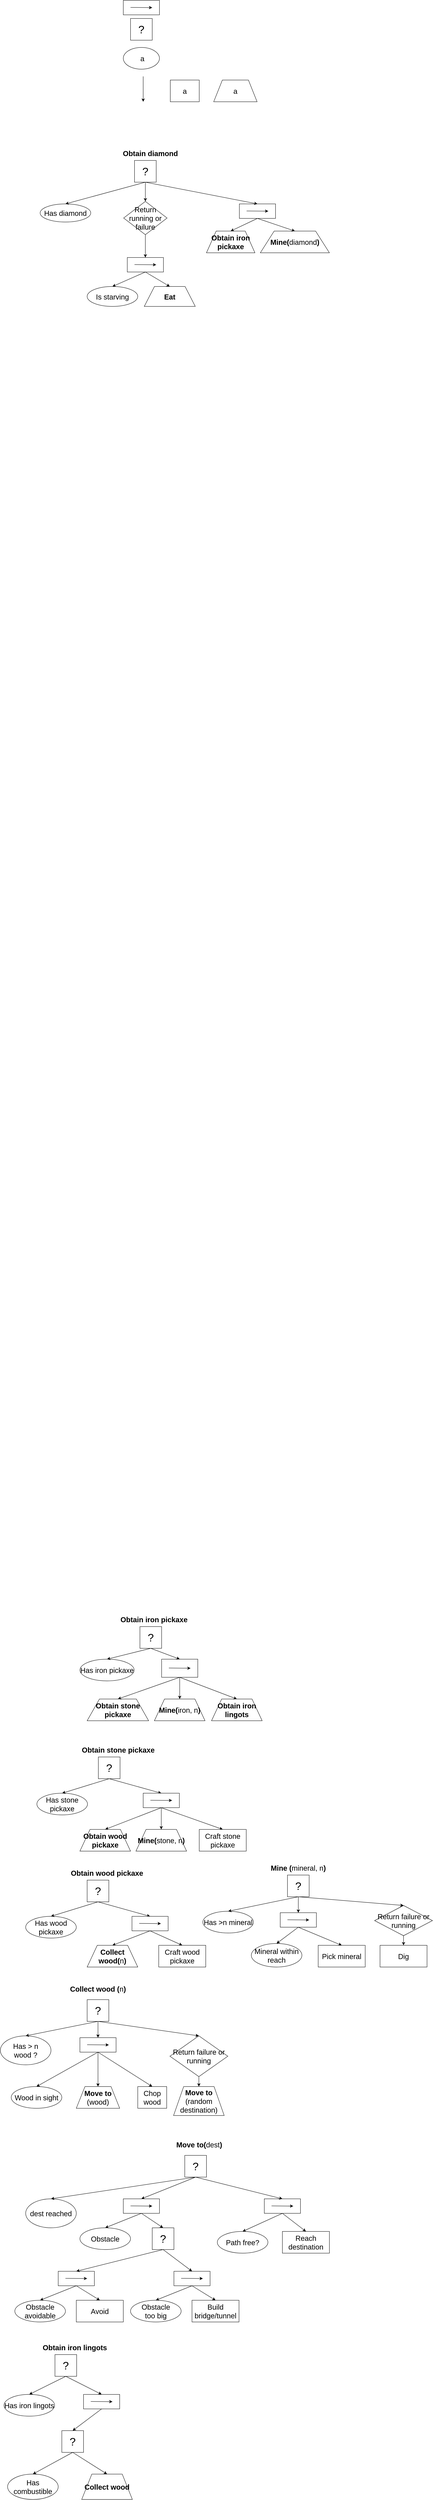 <mxfile version="13.0.3" type="device"><diagram id="BB78lBH3EXRxBRVc0W0c" name="Page-1"><mxGraphModel dx="2182" dy="725" grid="1" gridSize="10" guides="1" tooltips="1" connect="1" arrows="1" fold="1" page="1" pageScale="1" pageWidth="827" pageHeight="1169" math="0" shadow="0"><root><mxCell id="0"/><mxCell id="1" parent="0"/><mxCell id="O-frHDmWVav7xIk2oLtC-4" value="&lt;font style=&quot;font-size: 20px&quot;&gt;&amp;nbsp;a&lt;/font&gt;" style="ellipse;whiteSpace=wrap;html=1;" vertex="1" parent="1"><mxGeometry x="30" y="160" width="100" height="60" as="geometry"/></mxCell><mxCell id="O-frHDmWVav7xIk2oLtC-6" value="" style="group" vertex="1" connectable="0" parent="1"><mxGeometry x="30" y="30" width="100" height="40" as="geometry"/></mxCell><mxCell id="O-frHDmWVav7xIk2oLtC-1" value="" style="rounded=0;whiteSpace=wrap;html=1;" vertex="1" parent="O-frHDmWVav7xIk2oLtC-6"><mxGeometry width="100" height="40" as="geometry"/></mxCell><mxCell id="O-frHDmWVav7xIk2oLtC-2" value="" style="endArrow=classic;html=1;" edge="1" parent="O-frHDmWVav7xIk2oLtC-6"><mxGeometry width="50" height="50" relative="1" as="geometry"><mxPoint x="20" y="19.5" as="sourcePoint"/><mxPoint x="80" y="20" as="targetPoint"/></mxGeometry></mxCell><mxCell id="O-frHDmWVav7xIk2oLtC-7" value="" style="endArrow=classic;html=1;" edge="1" parent="1"><mxGeometry width="50" height="50" relative="1" as="geometry"><mxPoint x="85" y="240" as="sourcePoint"/><mxPoint x="85" y="310" as="targetPoint"/></mxGeometry></mxCell><mxCell id="O-frHDmWVav7xIk2oLtC-30" value="&lt;font style=&quot;font-size: 30px&quot;&gt;?&lt;/font&gt;" style="rounded=0;whiteSpace=wrap;html=1;" vertex="1" parent="1"><mxGeometry x="50" y="80" width="60" height="60" as="geometry"/></mxCell><mxCell id="O-frHDmWVav7xIk2oLtC-32" value="&lt;font style=&quot;font-size: 20px&quot;&gt;a&lt;/font&gt;" style="rounded=0;whiteSpace=wrap;html=1;" vertex="1" parent="1"><mxGeometry x="160" y="250" width="80" height="60" as="geometry"/></mxCell><mxCell id="O-frHDmWVav7xIk2oLtC-37" value="&lt;font style=&quot;font-size: 20px&quot;&gt;a&lt;/font&gt;" style="shape=trapezoid;perimeter=trapezoidPerimeter;whiteSpace=wrap;html=1;" vertex="1" parent="1"><mxGeometry x="280" y="250" width="120" height="60" as="geometry"/></mxCell><mxCell id="O-frHDmWVav7xIk2oLtC-271" value="&lt;font style=&quot;font-size: 20px&quot;&gt;&lt;b&gt;Obtain diamond&lt;/b&gt;&lt;/font&gt;" style="text;html=1;strokeColor=none;fillColor=none;align=center;verticalAlign=middle;whiteSpace=wrap;rounded=0;" vertex="1" parent="1"><mxGeometry y="442" width="210" height="20" as="geometry"/></mxCell><mxCell id="O-frHDmWVav7xIk2oLtC-273" value="&lt;font style=&quot;font-size: 30px&quot;&gt;?&lt;/font&gt;" style="rounded=0;whiteSpace=wrap;html=1;" vertex="1" parent="1"><mxGeometry x="61" y="472" width="60" height="60" as="geometry"/></mxCell><mxCell id="O-frHDmWVav7xIk2oLtC-274" value="&lt;span style=&quot;font-size: 20px&quot;&gt;Has diamond&lt;br&gt;&lt;/span&gt;" style="ellipse;whiteSpace=wrap;html=1;" vertex="1" parent="1"><mxGeometry x="-200" y="592" width="140" height="50" as="geometry"/></mxCell><mxCell id="O-frHDmWVav7xIk2oLtC-275" value="" style="endArrow=classic;html=1;exitX=0.5;exitY=1;exitDx=0;exitDy=0;entryX=0.5;entryY=0;entryDx=0;entryDy=0;" edge="1" parent="1" source="O-frHDmWVav7xIk2oLtC-273" target="O-frHDmWVav7xIk2oLtC-274"><mxGeometry width="50" height="50" relative="1" as="geometry"><mxPoint x="80" y="247" as="sourcePoint"/><mxPoint x="-10" y="297" as="targetPoint"/></mxGeometry></mxCell><mxCell id="O-frHDmWVav7xIk2oLtC-278" value="" style="endArrow=classic;html=1;exitX=0.5;exitY=1;exitDx=0;exitDy=0;entryX=0.5;entryY=0;entryDx=0;entryDy=0;" edge="1" parent="1" target="O-frHDmWVav7xIk2oLtC-302" source="O-frHDmWVav7xIk2oLtC-292"><mxGeometry width="50" height="50" relative="1" as="geometry"><mxPoint x="67" y="805" as="sourcePoint"/><mxPoint x="17" y="815" as="targetPoint"/></mxGeometry></mxCell><mxCell id="O-frHDmWVav7xIk2oLtC-279" value="&lt;span style=&quot;font-size: 20px&quot;&gt;&lt;b&gt;Eat&lt;/b&gt;&lt;/span&gt;" style="shape=trapezoid;perimeter=trapezoidPerimeter;whiteSpace=wrap;html=1;" vertex="1" parent="1"><mxGeometry x="88" y="820" width="141" height="55" as="geometry"/></mxCell><mxCell id="O-frHDmWVav7xIk2oLtC-280" value="" style="endArrow=classic;html=1;exitX=0.5;exitY=1;exitDx=0;exitDy=0;entryX=0.5;entryY=0;entryDx=0;entryDy=0;" edge="1" parent="1" target="O-frHDmWVav7xIk2oLtC-279" source="O-frHDmWVav7xIk2oLtC-292"><mxGeometry width="50" height="50" relative="1" as="geometry"><mxPoint x="67" y="805" as="sourcePoint"/><mxPoint x="110" y="865" as="targetPoint"/></mxGeometry></mxCell><mxCell id="O-frHDmWVav7xIk2oLtC-281" value="&lt;font style=&quot;font-size: 20px&quot;&gt;&lt;b&gt;Obtain iron pickaxe&lt;/b&gt;&lt;/font&gt;" style="text;html=1;strokeColor=none;fillColor=none;align=center;verticalAlign=middle;whiteSpace=wrap;rounded=0;" vertex="1" parent="1"><mxGeometry x="10" y="4490" width="210" height="20" as="geometry"/></mxCell><mxCell id="O-frHDmWVav7xIk2oLtC-282" value="&lt;font style=&quot;font-size: 30px&quot;&gt;?&lt;/font&gt;" style="rounded=0;whiteSpace=wrap;html=1;" vertex="1" parent="1"><mxGeometry x="76" y="4520" width="60" height="60" as="geometry"/></mxCell><mxCell id="O-frHDmWVav7xIk2oLtC-283" value="&lt;span style=&quot;font-size: 20px&quot;&gt;Has iron pickaxe&lt;br&gt;&lt;/span&gt;" style="ellipse;whiteSpace=wrap;html=1;" vertex="1" parent="1"><mxGeometry x="-90" y="4610" width="150" height="60" as="geometry"/></mxCell><mxCell id="O-frHDmWVav7xIk2oLtC-284" value="" style="endArrow=classic;html=1;exitX=0.5;exitY=1;exitDx=0;exitDy=0;entryX=0.5;entryY=0;entryDx=0;entryDy=0;" edge="1" parent="1" source="O-frHDmWVav7xIk2oLtC-282" target="O-frHDmWVav7xIk2oLtC-283"><mxGeometry width="50" height="50" relative="1" as="geometry"><mxPoint x="90" y="4295" as="sourcePoint"/><mxPoint y="4345" as="targetPoint"/></mxGeometry></mxCell><mxCell id="O-frHDmWVav7xIk2oLtC-285" value="&lt;span style=&quot;font-size: 20px&quot;&gt;&lt;b&gt;Obtain stone pickaxe&lt;/b&gt;&lt;/span&gt;" style="shape=trapezoid;perimeter=trapezoidPerimeter;whiteSpace=wrap;html=1;" vertex="1" parent="1"><mxGeometry x="-70" y="4720" width="170" height="60" as="geometry"/></mxCell><mxCell id="O-frHDmWVav7xIk2oLtC-287" value="&lt;span style=&quot;font-size: 20px&quot;&gt;&lt;b&gt;Mine(&lt;/b&gt;iron, n&lt;b&gt;)&lt;/b&gt;&lt;/span&gt;" style="shape=trapezoid;perimeter=trapezoidPerimeter;whiteSpace=wrap;html=1;" vertex="1" parent="1"><mxGeometry x="116" y="4720" width="140" height="60" as="geometry"/></mxCell><mxCell id="O-frHDmWVav7xIk2oLtC-289" value="&lt;span style=&quot;font-size: 20px&quot;&gt;&lt;b&gt;Obtain iron lingots&lt;/b&gt;&lt;/span&gt;" style="shape=trapezoid;perimeter=trapezoidPerimeter;whiteSpace=wrap;html=1;" vertex="1" parent="1"><mxGeometry x="274" y="4720" width="140" height="60" as="geometry"/></mxCell><mxCell id="O-frHDmWVav7xIk2oLtC-291" value="" style="group" vertex="1" connectable="0" parent="1"><mxGeometry x="41" y="740" width="100" height="40" as="geometry"/></mxCell><mxCell id="O-frHDmWVav7xIk2oLtC-292" value="" style="rounded=0;whiteSpace=wrap;html=1;" vertex="1" parent="O-frHDmWVav7xIk2oLtC-291"><mxGeometry width="100" height="40" as="geometry"/></mxCell><mxCell id="O-frHDmWVav7xIk2oLtC-293" value="" style="endArrow=classic;html=1;" edge="1" parent="O-frHDmWVav7xIk2oLtC-291"><mxGeometry width="50" height="50" relative="1" as="geometry"><mxPoint x="20" y="19.5" as="sourcePoint"/><mxPoint x="80" y="20" as="targetPoint"/></mxGeometry></mxCell><mxCell id="O-frHDmWVav7xIk2oLtC-295" value="&lt;span style=&quot;font-size: 20px&quot;&gt;&lt;b&gt;Obtain iron pickaxe&lt;/b&gt;&lt;/span&gt;" style="shape=trapezoid;perimeter=trapezoidPerimeter;whiteSpace=wrap;html=1;" vertex="1" parent="1"><mxGeometry x="260" y="667" width="134" height="60" as="geometry"/></mxCell><mxCell id="O-frHDmWVav7xIk2oLtC-296" value="" style="endArrow=classic;html=1;exitX=0.5;exitY=1;exitDx=0;exitDy=0;entryX=0.5;entryY=0;entryDx=0;entryDy=0;" edge="1" parent="1" source="O-frHDmWVav7xIk2oLtC-300" target="O-frHDmWVav7xIk2oLtC-295"><mxGeometry width="50" height="50" relative="1" as="geometry"><mxPoint x="377" y="657" as="sourcePoint"/><mxPoint x="270" y="717" as="targetPoint"/></mxGeometry></mxCell><mxCell id="O-frHDmWVav7xIk2oLtC-297" value="&lt;span style=&quot;font-size: 20px&quot;&gt;&lt;b&gt;Mine(&lt;/b&gt;diamond&lt;b&gt;)&lt;/b&gt;&lt;/span&gt;" style="shape=trapezoid;perimeter=trapezoidPerimeter;whiteSpace=wrap;html=1;" vertex="1" parent="1"><mxGeometry x="409" y="667" width="191" height="60" as="geometry"/></mxCell><mxCell id="O-frHDmWVav7xIk2oLtC-298" value="" style="endArrow=classic;html=1;exitX=0.5;exitY=1;exitDx=0;exitDy=0;entryX=0.5;entryY=0;entryDx=0;entryDy=0;" edge="1" parent="1" source="O-frHDmWVav7xIk2oLtC-300" target="O-frHDmWVav7xIk2oLtC-297"><mxGeometry width="50" height="50" relative="1" as="geometry"><mxPoint x="377" y="657" as="sourcePoint"/><mxPoint x="420" y="717" as="targetPoint"/></mxGeometry></mxCell><mxCell id="O-frHDmWVav7xIk2oLtC-299" value="" style="group" vertex="1" connectable="0" parent="1"><mxGeometry x="351" y="592" width="100" height="40" as="geometry"/></mxCell><mxCell id="O-frHDmWVav7xIk2oLtC-300" value="" style="rounded=0;whiteSpace=wrap;html=1;" vertex="1" parent="O-frHDmWVav7xIk2oLtC-299"><mxGeometry width="100" height="40" as="geometry"/></mxCell><mxCell id="O-frHDmWVav7xIk2oLtC-301" value="" style="endArrow=classic;html=1;" edge="1" parent="O-frHDmWVav7xIk2oLtC-299"><mxGeometry width="50" height="50" relative="1" as="geometry"><mxPoint x="20" y="19.5" as="sourcePoint"/><mxPoint x="80" y="20" as="targetPoint"/></mxGeometry></mxCell><mxCell id="O-frHDmWVav7xIk2oLtC-302" value="&lt;span style=&quot;font-size: 20px&quot;&gt;Is starving&lt;br&gt;&lt;/span&gt;" style="ellipse;whiteSpace=wrap;html=1;" vertex="1" parent="1"><mxGeometry x="-70" y="820" width="140" height="55" as="geometry"/></mxCell><mxCell id="O-frHDmWVav7xIk2oLtC-303" value="" style="endArrow=classic;html=1;exitX=0.5;exitY=1;exitDx=0;exitDy=0;entryX=0.5;entryY=0;entryDx=0;entryDy=0;" edge="1" parent="1" source="O-frHDmWVav7xIk2oLtC-273" target="O-frHDmWVav7xIk2oLtC-300"><mxGeometry width="50" height="50" relative="1" as="geometry"><mxPoint x="101" y="542" as="sourcePoint"/><mxPoint x="-120" y="602" as="targetPoint"/></mxGeometry></mxCell><mxCell id="O-frHDmWVav7xIk2oLtC-305" value="" style="group" vertex="1" connectable="0" parent="1"><mxGeometry x="136" y="4610" width="100" height="50" as="geometry"/></mxCell><mxCell id="O-frHDmWVav7xIk2oLtC-306" value="" style="rounded=0;whiteSpace=wrap;html=1;" vertex="1" parent="O-frHDmWVav7xIk2oLtC-305"><mxGeometry width="100" height="50" as="geometry"/></mxCell><mxCell id="O-frHDmWVav7xIk2oLtC-307" value="" style="endArrow=classic;html=1;" edge="1" parent="O-frHDmWVav7xIk2oLtC-305"><mxGeometry width="50" height="50" relative="1" as="geometry"><mxPoint x="20" y="24.375" as="sourcePoint"/><mxPoint x="80" y="25" as="targetPoint"/></mxGeometry></mxCell><mxCell id="O-frHDmWVav7xIk2oLtC-309" value="" style="endArrow=classic;html=1;exitX=0.5;exitY=1;exitDx=0;exitDy=0;entryX=0.5;entryY=0;entryDx=0;entryDy=0;" edge="1" parent="1" source="O-frHDmWVav7xIk2oLtC-282" target="O-frHDmWVav7xIk2oLtC-306"><mxGeometry width="50" height="50" relative="1" as="geometry"><mxPoint x="116" y="4590" as="sourcePoint"/><mxPoint x="-25" y="4620" as="targetPoint"/></mxGeometry></mxCell><mxCell id="O-frHDmWVav7xIk2oLtC-311" value="" style="endArrow=classic;html=1;exitX=0.5;exitY=1;exitDx=0;exitDy=0;entryX=0.5;entryY=0;entryDx=0;entryDy=0;" edge="1" parent="1" source="O-frHDmWVav7xIk2oLtC-306" target="O-frHDmWVav7xIk2oLtC-287"><mxGeometry width="50" height="50" relative="1" as="geometry"><mxPoint x="116" y="4590" as="sourcePoint"/><mxPoint x="196" y="4620" as="targetPoint"/></mxGeometry></mxCell><mxCell id="O-frHDmWVav7xIk2oLtC-312" value="" style="endArrow=classic;html=1;exitX=0.5;exitY=1;exitDx=0;exitDy=0;entryX=0.5;entryY=0;entryDx=0;entryDy=0;" edge="1" parent="1" source="O-frHDmWVav7xIk2oLtC-306" target="O-frHDmWVav7xIk2oLtC-289"><mxGeometry width="50" height="50" relative="1" as="geometry"><mxPoint x="196" y="4670" as="sourcePoint"/><mxPoint x="196" y="4730" as="targetPoint"/></mxGeometry></mxCell><mxCell id="O-frHDmWVav7xIk2oLtC-313" value="" style="endArrow=classic;html=1;exitX=0.5;exitY=1;exitDx=0;exitDy=0;entryX=0.5;entryY=0;entryDx=0;entryDy=0;" edge="1" parent="1" source="O-frHDmWVav7xIk2oLtC-306" target="O-frHDmWVav7xIk2oLtC-285"><mxGeometry width="50" height="50" relative="1" as="geometry"><mxPoint x="206" y="4680" as="sourcePoint"/><mxPoint x="206" y="4740" as="targetPoint"/></mxGeometry></mxCell><mxCell id="O-frHDmWVav7xIk2oLtC-314" value="&lt;font style=&quot;font-size: 20px&quot;&gt;&lt;b&gt;Obtain stone pickaxe&lt;/b&gt;&lt;/font&gt;" style="text;html=1;strokeColor=none;fillColor=none;align=center;verticalAlign=middle;whiteSpace=wrap;rounded=0;" vertex="1" parent="1"><mxGeometry x="-89" y="4850" width="210" height="20" as="geometry"/></mxCell><mxCell id="O-frHDmWVav7xIk2oLtC-315" value="&lt;font style=&quot;font-size: 30px&quot;&gt;?&lt;/font&gt;" style="rounded=0;whiteSpace=wrap;html=1;" vertex="1" parent="1"><mxGeometry x="-39" y="4880" width="60" height="60" as="geometry"/></mxCell><mxCell id="O-frHDmWVav7xIk2oLtC-316" value="&lt;span style=&quot;font-size: 20px&quot;&gt;Has stone pickaxe&lt;br&gt;&lt;/span&gt;" style="ellipse;whiteSpace=wrap;html=1;" vertex="1" parent="1"><mxGeometry x="-209" y="4980" width="140" height="60" as="geometry"/></mxCell><mxCell id="O-frHDmWVav7xIk2oLtC-317" value="" style="endArrow=classic;html=1;exitX=0.5;exitY=1;exitDx=0;exitDy=0;entryX=0.5;entryY=0;entryDx=0;entryDy=0;" edge="1" parent="1" source="O-frHDmWVav7xIk2oLtC-315" target="O-frHDmWVav7xIk2oLtC-316"><mxGeometry width="50" height="50" relative="1" as="geometry"><mxPoint x="111" y="4870" as="sourcePoint"/><mxPoint x="161" y="4820" as="targetPoint"/></mxGeometry></mxCell><mxCell id="O-frHDmWVav7xIk2oLtC-318" value="" style="endArrow=classic;html=1;entryX=0.5;entryY=0;entryDx=0;entryDy=0;" edge="1" parent="1" target="O-frHDmWVav7xIk2oLtC-320"><mxGeometry width="50" height="50" relative="1" as="geometry"><mxPoint x="-9" y="4940" as="sourcePoint"/><mxPoint x="91" y="4988" as="targetPoint"/></mxGeometry></mxCell><mxCell id="O-frHDmWVav7xIk2oLtC-319" value="" style="group" vertex="1" connectable="0" parent="1"><mxGeometry x="85" y="4980" width="100" height="40" as="geometry"/></mxCell><mxCell id="O-frHDmWVav7xIk2oLtC-320" value="" style="rounded=0;whiteSpace=wrap;html=1;" vertex="1" parent="O-frHDmWVav7xIk2oLtC-319"><mxGeometry width="100" height="40" as="geometry"/></mxCell><mxCell id="O-frHDmWVav7xIk2oLtC-321" value="" style="endArrow=classic;html=1;" edge="1" parent="O-frHDmWVav7xIk2oLtC-319"><mxGeometry width="50" height="50" relative="1" as="geometry"><mxPoint x="20" y="19.5" as="sourcePoint"/><mxPoint x="80" y="20" as="targetPoint"/></mxGeometry></mxCell><mxCell id="O-frHDmWVav7xIk2oLtC-327" value="" style="endArrow=classic;html=1;exitX=0.5;exitY=1;exitDx=0;exitDy=0;entryX=0.5;entryY=0;entryDx=0;entryDy=0;" edge="1" parent="1" source="O-frHDmWVav7xIk2oLtC-320" target="O-frHDmWVav7xIk2oLtC-338"><mxGeometry width="50" height="50" relative="1" as="geometry"><mxPoint x="-50" y="5130" as="sourcePoint"/><mxPoint x="-14" y="5070" as="targetPoint"/></mxGeometry></mxCell><mxCell id="O-frHDmWVav7xIk2oLtC-335" value="" style="endArrow=classic;html=1;exitX=0.5;exitY=1;exitDx=0;exitDy=0;entryX=0.5;entryY=0;entryDx=0;entryDy=0;" edge="1" parent="1" source="O-frHDmWVav7xIk2oLtC-320" target="O-frHDmWVav7xIk2oLtC-341"><mxGeometry width="50" height="50" relative="1" as="geometry"><mxPoint x="145" y="5030" as="sourcePoint"/><mxPoint x="305" y="5070" as="targetPoint"/></mxGeometry></mxCell><mxCell id="O-frHDmWVav7xIk2oLtC-337" value="" style="endArrow=classic;html=1;entryX=0.5;entryY=0;entryDx=0;entryDy=0;exitX=0.5;exitY=1;exitDx=0;exitDy=0;" edge="1" parent="1" source="O-frHDmWVav7xIk2oLtC-320" target="O-frHDmWVav7xIk2oLtC-339"><mxGeometry width="50" height="50" relative="1" as="geometry"><mxPoint x="150" y="5040" as="sourcePoint"/><mxPoint x="135" y="5070" as="targetPoint"/></mxGeometry></mxCell><mxCell id="O-frHDmWVav7xIk2oLtC-338" value="&lt;span style=&quot;font-size: 20px&quot;&gt;&lt;b&gt;Obtain wood pickaxe&lt;/b&gt;&lt;/span&gt;" style="shape=trapezoid;perimeter=trapezoidPerimeter;whiteSpace=wrap;html=1;" vertex="1" parent="1"><mxGeometry x="-90" y="5080" width="140" height="60" as="geometry"/></mxCell><mxCell id="O-frHDmWVav7xIk2oLtC-339" value="&lt;span style=&quot;font-size: 20px&quot;&gt;&lt;b&gt;Mine(&lt;/b&gt;stone, n&lt;b&gt;)&lt;/b&gt;&lt;/span&gt;" style="shape=trapezoid;perimeter=trapezoidPerimeter;whiteSpace=wrap;html=1;" vertex="1" parent="1"><mxGeometry x="65" y="5080" width="140" height="60" as="geometry"/></mxCell><mxCell id="O-frHDmWVav7xIk2oLtC-341" value="&lt;font style=&quot;font-size: 20px&quot;&gt;Craft stone pickaxe&lt;/font&gt;" style="rounded=0;whiteSpace=wrap;html=1;" vertex="1" parent="1"><mxGeometry x="240" y="5080" width="130" height="60" as="geometry"/></mxCell><mxCell id="O-frHDmWVav7xIk2oLtC-342" value="&lt;font style=&quot;font-size: 20px&quot;&gt;&lt;b&gt;Obtain wood pickaxe&lt;/b&gt;&lt;/font&gt;" style="text;html=1;strokeColor=none;fillColor=none;align=center;verticalAlign=middle;whiteSpace=wrap;rounded=0;" vertex="1" parent="1"><mxGeometry x="-120" y="5190" width="210" height="20" as="geometry"/></mxCell><mxCell id="O-frHDmWVav7xIk2oLtC-343" value="&lt;font style=&quot;font-size: 30px&quot;&gt;?&lt;/font&gt;" style="rounded=0;whiteSpace=wrap;html=1;" vertex="1" parent="1"><mxGeometry x="-70" y="5220" width="60" height="60" as="geometry"/></mxCell><mxCell id="O-frHDmWVav7xIk2oLtC-344" value="&lt;span style=&quot;font-size: 20px&quot;&gt;Has wood pickaxe&lt;br&gt;&lt;/span&gt;" style="ellipse;whiteSpace=wrap;html=1;" vertex="1" parent="1"><mxGeometry x="-240" y="5320" width="140" height="60" as="geometry"/></mxCell><mxCell id="O-frHDmWVav7xIk2oLtC-345" value="" style="endArrow=classic;html=1;exitX=0.5;exitY=1;exitDx=0;exitDy=0;entryX=0.5;entryY=0;entryDx=0;entryDy=0;" edge="1" parent="1" source="O-frHDmWVav7xIk2oLtC-343" target="O-frHDmWVav7xIk2oLtC-344"><mxGeometry width="50" height="50" relative="1" as="geometry"><mxPoint x="80" y="5210" as="sourcePoint"/><mxPoint x="130" y="5160" as="targetPoint"/></mxGeometry></mxCell><mxCell id="O-frHDmWVav7xIk2oLtC-346" value="" style="endArrow=classic;html=1;entryX=0.5;entryY=0;entryDx=0;entryDy=0;" edge="1" parent="1" target="O-frHDmWVav7xIk2oLtC-348"><mxGeometry width="50" height="50" relative="1" as="geometry"><mxPoint x="-40" y="5280" as="sourcePoint"/><mxPoint x="60" y="5328" as="targetPoint"/></mxGeometry></mxCell><mxCell id="O-frHDmWVav7xIk2oLtC-347" value="" style="group" vertex="1" connectable="0" parent="1"><mxGeometry x="54" y="5320" width="100" height="40" as="geometry"/></mxCell><mxCell id="O-frHDmWVav7xIk2oLtC-348" value="" style="rounded=0;whiteSpace=wrap;html=1;" vertex="1" parent="O-frHDmWVav7xIk2oLtC-347"><mxGeometry width="100" height="40" as="geometry"/></mxCell><mxCell id="O-frHDmWVav7xIk2oLtC-349" value="" style="endArrow=classic;html=1;" edge="1" parent="O-frHDmWVav7xIk2oLtC-347"><mxGeometry width="50" height="50" relative="1" as="geometry"><mxPoint x="20" y="19.5" as="sourcePoint"/><mxPoint x="80" y="20" as="targetPoint"/></mxGeometry></mxCell><mxCell id="O-frHDmWVav7xIk2oLtC-350" value="" style="endArrow=classic;html=1;exitX=0.5;exitY=1;exitDx=0;exitDy=0;entryX=0.5;entryY=0;entryDx=0;entryDy=0;" edge="1" parent="1" source="O-frHDmWVav7xIk2oLtC-348" target="O-frHDmWVav7xIk2oLtC-353"><mxGeometry width="50" height="50" relative="1" as="geometry"><mxPoint x="-81" y="5470" as="sourcePoint"/><mxPoint x="-45" y="5410" as="targetPoint"/></mxGeometry></mxCell><mxCell id="O-frHDmWVav7xIk2oLtC-351" value="" style="endArrow=classic;html=1;exitX=0.5;exitY=1;exitDx=0;exitDy=0;entryX=0.5;entryY=0;entryDx=0;entryDy=0;" edge="1" parent="1" source="O-frHDmWVav7xIk2oLtC-348" target="O-frHDmWVav7xIk2oLtC-355"><mxGeometry width="50" height="50" relative="1" as="geometry"><mxPoint x="114" y="5370" as="sourcePoint"/><mxPoint x="274" y="5410" as="targetPoint"/></mxGeometry></mxCell><mxCell id="O-frHDmWVav7xIk2oLtC-353" value="&lt;span style=&quot;font-size: 20px&quot;&gt;&lt;b&gt;Collect wood(&lt;/b&gt;n&lt;b&gt;)&lt;/b&gt;&lt;/span&gt;" style="shape=trapezoid;perimeter=trapezoidPerimeter;whiteSpace=wrap;html=1;" vertex="1" parent="1"><mxGeometry x="-70" y="5400" width="140" height="60" as="geometry"/></mxCell><mxCell id="O-frHDmWVav7xIk2oLtC-355" value="&lt;font style=&quot;font-size: 20px&quot;&gt;Craft wood pickaxe&lt;/font&gt;" style="rounded=0;whiteSpace=wrap;html=1;" vertex="1" parent="1"><mxGeometry x="128" y="5400" width="130" height="60" as="geometry"/></mxCell><mxCell id="O-frHDmWVav7xIk2oLtC-356" value="&lt;font style=&quot;font-size: 20px&quot;&gt;&lt;b&gt;Mine (&lt;/b&gt;mineral, n&lt;b&gt;)&lt;/b&gt;&lt;/font&gt;" style="text;html=1;strokeColor=none;fillColor=none;align=center;verticalAlign=middle;whiteSpace=wrap;rounded=0;" vertex="1" parent="1"><mxGeometry x="434" y="5176" width="160" height="20" as="geometry"/></mxCell><mxCell id="O-frHDmWVav7xIk2oLtC-357" value="&lt;font style=&quot;font-size: 30px&quot;&gt;?&lt;/font&gt;" style="rounded=0;whiteSpace=wrap;html=1;" vertex="1" parent="1"><mxGeometry x="484" y="5206" width="60" height="60" as="geometry"/></mxCell><mxCell id="O-frHDmWVav7xIk2oLtC-358" value="&lt;span style=&quot;font-size: 20px&quot;&gt;Has &amp;gt;n mineral&lt;br&gt;&lt;/span&gt;" style="ellipse;whiteSpace=wrap;html=1;" vertex="1" parent="1"><mxGeometry x="250" y="5306" width="140" height="60" as="geometry"/></mxCell><mxCell id="O-frHDmWVav7xIk2oLtC-359" value="" style="endArrow=classic;html=1;exitX=0.5;exitY=1;exitDx=0;exitDy=0;entryX=0.5;entryY=0;entryDx=0;entryDy=0;" edge="1" parent="1" source="O-frHDmWVav7xIk2oLtC-357" target="O-frHDmWVav7xIk2oLtC-358"><mxGeometry width="50" height="50" relative="1" as="geometry"><mxPoint x="634" y="5196" as="sourcePoint"/><mxPoint x="684" y="5146" as="targetPoint"/></mxGeometry></mxCell><mxCell id="O-frHDmWVav7xIk2oLtC-360" value="" style="endArrow=classic;html=1;entryX=0.5;entryY=0;entryDx=0;entryDy=0;" edge="1" parent="1" target="O-frHDmWVav7xIk2oLtC-362"><mxGeometry width="50" height="50" relative="1" as="geometry"><mxPoint x="514" y="5266" as="sourcePoint"/><mxPoint x="614" y="5306" as="targetPoint"/></mxGeometry></mxCell><mxCell id="O-frHDmWVav7xIk2oLtC-361" value="" style="group" vertex="1" connectable="0" parent="1"><mxGeometry x="464" y="5310" width="100" height="40" as="geometry"/></mxCell><mxCell id="O-frHDmWVav7xIk2oLtC-362" value="" style="rounded=0;whiteSpace=wrap;html=1;" vertex="1" parent="O-frHDmWVav7xIk2oLtC-361"><mxGeometry width="100" height="40" as="geometry"/></mxCell><mxCell id="O-frHDmWVav7xIk2oLtC-363" value="" style="endArrow=classic;html=1;" edge="1" parent="O-frHDmWVav7xIk2oLtC-361"><mxGeometry width="50" height="50" relative="1" as="geometry"><mxPoint x="20" y="19.5" as="sourcePoint"/><mxPoint x="80" y="20" as="targetPoint"/></mxGeometry></mxCell><mxCell id="O-frHDmWVav7xIk2oLtC-364" value="&lt;span style=&quot;font-size: 20px&quot;&gt;Mineral within reach&lt;br&gt;&lt;/span&gt;" style="ellipse;whiteSpace=wrap;html=1;" vertex="1" parent="1"><mxGeometry x="384" y="5395" width="140" height="65" as="geometry"/></mxCell><mxCell id="O-frHDmWVav7xIk2oLtC-365" value="" style="endArrow=classic;html=1;exitX=0.5;exitY=1;exitDx=0;exitDy=0;entryX=0.5;entryY=0;entryDx=0;entryDy=0;" edge="1" parent="1" source="O-frHDmWVav7xIk2oLtC-362" target="O-frHDmWVav7xIk2oLtC-364"><mxGeometry width="50" height="50" relative="1" as="geometry"><mxPoint x="574" y="5280" as="sourcePoint"/><mxPoint x="624" y="5230" as="targetPoint"/></mxGeometry></mxCell><mxCell id="O-frHDmWVav7xIk2oLtC-366" value="&lt;font style=&quot;font-size: 20px&quot;&gt;Pick mineral&lt;/font&gt;" style="rounded=0;whiteSpace=wrap;html=1;" vertex="1" parent="1"><mxGeometry x="569" y="5400" width="130" height="60" as="geometry"/></mxCell><mxCell id="O-frHDmWVav7xIk2oLtC-367" value="" style="endArrow=classic;html=1;exitX=0.5;exitY=1;exitDx=0;exitDy=0;entryX=0.5;entryY=0;entryDx=0;entryDy=0;" edge="1" parent="1" source="O-frHDmWVav7xIk2oLtC-362" target="O-frHDmWVav7xIk2oLtC-366"><mxGeometry width="50" height="50" relative="1" as="geometry"><mxPoint x="554" y="5370" as="sourcePoint"/><mxPoint x="464" y="5410" as="targetPoint"/></mxGeometry></mxCell><mxCell id="O-frHDmWVav7xIk2oLtC-371" value="&lt;font style=&quot;font-size: 20px&quot;&gt;&lt;b&gt;Collect wood (&lt;/b&gt;n&lt;b&gt;)&lt;/b&gt;&lt;/font&gt;" style="text;html=1;strokeColor=none;fillColor=none;align=center;verticalAlign=middle;whiteSpace=wrap;rounded=0;" vertex="1" parent="1"><mxGeometry x="-120" y="5510" width="160" height="20" as="geometry"/></mxCell><mxCell id="O-frHDmWVav7xIk2oLtC-372" value="&lt;font style=&quot;font-size: 30px&quot;&gt;?&lt;/font&gt;" style="rounded=0;whiteSpace=wrap;html=1;" vertex="1" parent="1"><mxGeometry x="-70" y="5550" width="60" height="60" as="geometry"/></mxCell><mxCell id="O-frHDmWVav7xIk2oLtC-373" value="&lt;font style=&quot;font-size: 20px&quot;&gt;Has &amp;gt; n&lt;br&gt;wood ?&lt;/font&gt;" style="ellipse;whiteSpace=wrap;html=1;" vertex="1" parent="1"><mxGeometry x="-310" y="5650" width="140" height="80" as="geometry"/></mxCell><mxCell id="O-frHDmWVav7xIk2oLtC-374" value="" style="endArrow=classic;html=1;exitX=0.5;exitY=1;exitDx=0;exitDy=0;entryX=0.5;entryY=0;entryDx=0;entryDy=0;" edge="1" parent="1" source="O-frHDmWVav7xIk2oLtC-372" target="O-frHDmWVav7xIk2oLtC-373"><mxGeometry width="50" height="50" relative="1" as="geometry"><mxPoint x="-145" y="5360" as="sourcePoint"/><mxPoint x="-190" y="5400" as="targetPoint"/></mxGeometry></mxCell><mxCell id="O-frHDmWVav7xIk2oLtC-375" value="&lt;font style=&quot;font-size: 20px&quot;&gt;Wood in sight&lt;br&gt;&lt;/font&gt;" style="ellipse;whiteSpace=wrap;html=1;" vertex="1" parent="1"><mxGeometry x="-280" y="5790" width="140" height="60" as="geometry"/></mxCell><mxCell id="O-frHDmWVav7xIk2oLtC-376" value="" style="group" vertex="1" connectable="0" parent="1"><mxGeometry x="-90" y="5655" width="100" height="40" as="geometry"/></mxCell><mxCell id="O-frHDmWVav7xIk2oLtC-377" value="" style="rounded=0;whiteSpace=wrap;html=1;" vertex="1" parent="O-frHDmWVav7xIk2oLtC-376"><mxGeometry width="100" height="40" as="geometry"/></mxCell><mxCell id="O-frHDmWVav7xIk2oLtC-378" value="" style="endArrow=classic;html=1;" edge="1" parent="O-frHDmWVav7xIk2oLtC-376"><mxGeometry width="50" height="50" relative="1" as="geometry"><mxPoint x="20" y="19.5" as="sourcePoint"/><mxPoint x="80" y="20" as="targetPoint"/></mxGeometry></mxCell><mxCell id="O-frHDmWVav7xIk2oLtC-379" value="" style="endArrow=classic;html=1;entryX=0.5;entryY=0;entryDx=0;entryDy=0;exitX=0.5;exitY=1;exitDx=0;exitDy=0;" edge="1" parent="1" source="O-frHDmWVav7xIk2oLtC-372" target="O-frHDmWVav7xIk2oLtC-377"><mxGeometry width="50" height="50" relative="1" as="geometry"><mxPoint x="-145" y="5360" as="sourcePoint"/><mxPoint x="-145" y="5430" as="targetPoint"/></mxGeometry></mxCell><mxCell id="O-frHDmWVav7xIk2oLtC-380" value="" style="endArrow=classic;html=1;entryX=0.5;entryY=0;entryDx=0;entryDy=0;exitX=0.5;exitY=1;exitDx=0;exitDy=0;" edge="1" parent="1" source="O-frHDmWVav7xIk2oLtC-377" target="O-frHDmWVav7xIk2oLtC-375"><mxGeometry width="50" height="50" relative="1" as="geometry"><mxPoint x="-135" y="5370" as="sourcePoint"/><mxPoint x="-40" y="5750" as="targetPoint"/></mxGeometry></mxCell><mxCell id="O-frHDmWVav7xIk2oLtC-381" value="" style="endArrow=classic;html=1;exitX=0.5;exitY=1;exitDx=0;exitDy=0;entryX=0.5;entryY=0;entryDx=0;entryDy=0;" edge="1" parent="1" source="O-frHDmWVav7xIk2oLtC-377" target="O-frHDmWVav7xIk2oLtC-384"><mxGeometry width="50" height="50" relative="1" as="geometry"><mxPoint x="150" y="5700" as="sourcePoint"/><mxPoint x="90" y="5750" as="targetPoint"/></mxGeometry></mxCell><mxCell id="O-frHDmWVav7xIk2oLtC-382" value="&lt;font style=&quot;font-size: 20px&quot;&gt;Chop wood&lt;/font&gt;" style="rounded=0;whiteSpace=wrap;html=1;" vertex="1" parent="1"><mxGeometry x="70" y="5790" width="80" height="60" as="geometry"/></mxCell><mxCell id="O-frHDmWVav7xIk2oLtC-383" value="" style="endArrow=classic;html=1;exitX=0.5;exitY=1;exitDx=0;exitDy=0;entryX=0.5;entryY=0;entryDx=0;entryDy=0;" edge="1" parent="1" source="O-frHDmWVav7xIk2oLtC-377" target="O-frHDmWVav7xIk2oLtC-382"><mxGeometry width="50" height="50" relative="1" as="geometry"><mxPoint x="130" y="5730" as="sourcePoint"/><mxPoint x="180" y="5680" as="targetPoint"/></mxGeometry></mxCell><mxCell id="O-frHDmWVav7xIk2oLtC-384" value="&lt;font style=&quot;font-size: 20px&quot;&gt;&lt;b&gt;Move to&lt;/b&gt; (wood)&lt;/font&gt;" style="shape=trapezoid;perimeter=trapezoidPerimeter;whiteSpace=wrap;html=1;" vertex="1" parent="1"><mxGeometry x="-100" y="5790" width="120" height="60" as="geometry"/></mxCell><mxCell id="O-frHDmWVav7xIk2oLtC-385" value="&lt;font style=&quot;font-size: 20px&quot;&gt;&lt;b&gt;Move to&lt;/b&gt; (random destination)&lt;/font&gt;" style="shape=trapezoid;perimeter=trapezoidPerimeter;whiteSpace=wrap;html=1;" vertex="1" parent="1"><mxGeometry x="169" y="5790" width="140" height="80" as="geometry"/></mxCell><mxCell id="O-frHDmWVav7xIk2oLtC-386" value="&lt;font style=&quot;font-size: 20px&quot;&gt;Return failure or running&lt;br&gt;&lt;/font&gt;" style="rhombus;whiteSpace=wrap;html=1;" vertex="1" parent="1"><mxGeometry x="159" y="5650" width="160" height="112.5" as="geometry"/></mxCell><mxCell id="O-frHDmWVav7xIk2oLtC-387" value="" style="endArrow=classic;html=1;exitX=0.5;exitY=1;exitDx=0;exitDy=0;entryX=0.5;entryY=0;entryDx=0;entryDy=0;" edge="1" parent="1" source="O-frHDmWVav7xIk2oLtC-386" target="O-frHDmWVav7xIk2oLtC-385"><mxGeometry width="50" height="50" relative="1" as="geometry"><mxPoint x="130" y="5510" as="sourcePoint"/><mxPoint x="180" y="5460" as="targetPoint"/></mxGeometry></mxCell><mxCell id="O-frHDmWVav7xIk2oLtC-388" value="" style="endArrow=classic;html=1;exitX=0.5;exitY=1;exitDx=0;exitDy=0;entryX=0.5;entryY=0;entryDx=0;entryDy=0;" edge="1" parent="1" source="O-frHDmWVav7xIk2oLtC-372" target="O-frHDmWVav7xIk2oLtC-386"><mxGeometry width="50" height="50" relative="1" as="geometry"><mxPoint x="130" y="5510" as="sourcePoint"/><mxPoint x="180" y="5460" as="targetPoint"/></mxGeometry></mxCell><mxCell id="O-frHDmWVav7xIk2oLtC-389" value="&lt;font style=&quot;font-size: 20px&quot;&gt;Dig&lt;/font&gt;" style="rounded=0;whiteSpace=wrap;html=1;" vertex="1" parent="1"><mxGeometry x="740" y="5400" width="130" height="60" as="geometry"/></mxCell><mxCell id="O-frHDmWVav7xIk2oLtC-391" value="&lt;font style=&quot;font-size: 20px&quot;&gt;Return failure or running&lt;br&gt;&lt;/font&gt;" style="rhombus;whiteSpace=wrap;html=1;" vertex="1" parent="1"><mxGeometry x="725" y="5290" width="160" height="83.5" as="geometry"/></mxCell><mxCell id="O-frHDmWVav7xIk2oLtC-392" value="" style="endArrow=classic;html=1;entryX=0.5;entryY=0;entryDx=0;entryDy=0;exitX=0.5;exitY=1;exitDx=0;exitDy=0;" edge="1" parent="1" source="O-frHDmWVav7xIk2oLtC-357" target="O-frHDmWVav7xIk2oLtC-391"><mxGeometry width="50" height="50" relative="1" as="geometry"><mxPoint x="524" y="5276" as="sourcePoint"/><mxPoint x="524" y="5320" as="targetPoint"/></mxGeometry></mxCell><mxCell id="O-frHDmWVav7xIk2oLtC-393" value="" style="endArrow=classic;html=1;entryX=0.5;entryY=0;entryDx=0;entryDy=0;exitX=0.5;exitY=1;exitDx=0;exitDy=0;" edge="1" parent="1" source="O-frHDmWVav7xIk2oLtC-391" target="O-frHDmWVav7xIk2oLtC-389"><mxGeometry width="50" height="50" relative="1" as="geometry"><mxPoint x="534" y="5286" as="sourcePoint"/><mxPoint x="534" y="5330" as="targetPoint"/></mxGeometry></mxCell><mxCell id="O-frHDmWVav7xIk2oLtC-394" value="&lt;font style=&quot;font-size: 20px&quot;&gt;&lt;b&gt;Move to&lt;/b&gt;&lt;b&gt;(&lt;/b&gt;dest&lt;b&gt;)&lt;/b&gt;&lt;/font&gt;" style="text;html=1;strokeColor=none;fillColor=none;align=center;verticalAlign=middle;whiteSpace=wrap;rounded=0;" vertex="1" parent="1"><mxGeometry x="160" y="5940" width="160" height="20" as="geometry"/></mxCell><mxCell id="O-frHDmWVav7xIk2oLtC-395" value="&lt;font style=&quot;font-size: 30px&quot;&gt;?&lt;/font&gt;" style="rounded=0;whiteSpace=wrap;html=1;" vertex="1" parent="1"><mxGeometry x="200" y="5980" width="60" height="60" as="geometry"/></mxCell><mxCell id="O-frHDmWVav7xIk2oLtC-396" value="&lt;span style=&quot;font-size: 20px&quot;&gt;dest reached&lt;/span&gt;" style="ellipse;whiteSpace=wrap;html=1;" vertex="1" parent="1"><mxGeometry x="-240" y="6100" width="140" height="80" as="geometry"/></mxCell><mxCell id="O-frHDmWVav7xIk2oLtC-397" value="" style="endArrow=classic;html=1;exitX=0.5;exitY=1;exitDx=0;exitDy=0;entryX=0.5;entryY=0;entryDx=0;entryDy=0;" edge="1" parent="1" source="O-frHDmWVav7xIk2oLtC-395" target="O-frHDmWVav7xIk2oLtC-396"><mxGeometry width="50" height="50" relative="1" as="geometry"><mxPoint x="210" y="6030" as="sourcePoint"/><mxPoint x="110" y="6070" as="targetPoint"/></mxGeometry></mxCell><mxCell id="O-frHDmWVav7xIk2oLtC-398" value="&lt;span style=&quot;font-size: 20px&quot;&gt;Path free?&lt;/span&gt;" style="ellipse;whiteSpace=wrap;html=1;" vertex="1" parent="1"><mxGeometry x="290" y="6190" width="140" height="60" as="geometry"/></mxCell><mxCell id="O-frHDmWVav7xIk2oLtC-399" value="" style="group" vertex="1" connectable="0" parent="1"><mxGeometry x="420" y="6100" width="100" height="40" as="geometry"/></mxCell><mxCell id="O-frHDmWVav7xIk2oLtC-400" value="" style="rounded=0;whiteSpace=wrap;html=1;" vertex="1" parent="O-frHDmWVav7xIk2oLtC-399"><mxGeometry width="100" height="40" as="geometry"/></mxCell><mxCell id="O-frHDmWVav7xIk2oLtC-401" value="" style="endArrow=classic;html=1;" edge="1" parent="O-frHDmWVav7xIk2oLtC-399"><mxGeometry width="50" height="50" relative="1" as="geometry"><mxPoint x="20" y="19.5" as="sourcePoint"/><mxPoint x="80" y="20" as="targetPoint"/></mxGeometry></mxCell><mxCell id="O-frHDmWVav7xIk2oLtC-402" value="" style="endArrow=classic;html=1;entryX=0.5;entryY=0;entryDx=0;entryDy=0;exitX=0.5;exitY=1;exitDx=0;exitDy=0;" edge="1" parent="1" source="O-frHDmWVav7xIk2oLtC-395" target="O-frHDmWVav7xIk2oLtC-400"><mxGeometry width="50" height="50" relative="1" as="geometry"><mxPoint x="240" y="6130" as="sourcePoint"/><mxPoint x="290" y="6080" as="targetPoint"/></mxGeometry></mxCell><mxCell id="O-frHDmWVav7xIk2oLtC-403" value="" style="endArrow=classic;html=1;exitX=0.5;exitY=1;exitDx=0;exitDy=0;entryX=0.5;entryY=0;entryDx=0;entryDy=0;" edge="1" parent="1" source="O-frHDmWVav7xIk2oLtC-400" target="O-frHDmWVav7xIk2oLtC-398"><mxGeometry width="50" height="50" relative="1" as="geometry"><mxPoint x="400" y="6130" as="sourcePoint"/><mxPoint x="380" y="6200" as="targetPoint"/></mxGeometry></mxCell><mxCell id="O-frHDmWVav7xIk2oLtC-404" value="&lt;font style=&quot;font-size: 20px&quot;&gt;Reach destination&lt;/font&gt;" style="rounded=0;whiteSpace=wrap;html=1;" vertex="1" parent="1"><mxGeometry x="470" y="6190" width="130" height="60" as="geometry"/></mxCell><mxCell id="O-frHDmWVav7xIk2oLtC-405" value="" style="endArrow=classic;html=1;exitX=0.5;exitY=1;exitDx=0;exitDy=0;entryX=0.5;entryY=0;entryDx=0;entryDy=0;" edge="1" parent="1" source="O-frHDmWVav7xIk2oLtC-400" target="O-frHDmWVav7xIk2oLtC-404"><mxGeometry width="50" height="50" relative="1" as="geometry"><mxPoint x="400" y="6050" as="sourcePoint"/><mxPoint x="450" y="6000" as="targetPoint"/></mxGeometry></mxCell><mxCell id="O-frHDmWVav7xIk2oLtC-406" value="" style="endArrow=classic;html=1;exitX=0.5;exitY=1;exitDx=0;exitDy=0;entryX=0.5;entryY=0;entryDx=0;entryDy=0;" edge="1" parent="1" source="O-frHDmWVav7xIk2oLtC-395" target="O-frHDmWVav7xIk2oLtC-408"><mxGeometry width="50" height="50" relative="1" as="geometry"><mxPoint x="240" y="6120" as="sourcePoint"/><mxPoint x="530" y="6109" as="targetPoint"/></mxGeometry></mxCell><mxCell id="O-frHDmWVav7xIk2oLtC-407" value="" style="group" vertex="1" connectable="0" parent="1"><mxGeometry x="30" y="6100" width="100" height="40" as="geometry"/></mxCell><mxCell id="O-frHDmWVav7xIk2oLtC-408" value="" style="rounded=0;whiteSpace=wrap;html=1;" vertex="1" parent="O-frHDmWVav7xIk2oLtC-407"><mxGeometry width="100" height="40" as="geometry"/></mxCell><mxCell id="O-frHDmWVav7xIk2oLtC-409" value="" style="endArrow=classic;html=1;" edge="1" parent="O-frHDmWVav7xIk2oLtC-407"><mxGeometry width="50" height="50" relative="1" as="geometry"><mxPoint x="20" y="19.5" as="sourcePoint"/><mxPoint x="80" y="20" as="targetPoint"/></mxGeometry></mxCell><mxCell id="O-frHDmWVav7xIk2oLtC-410" value="&lt;span style=&quot;font-size: 20px&quot;&gt;Obstacle&lt;/span&gt;" style="ellipse;whiteSpace=wrap;html=1;" vertex="1" parent="1"><mxGeometry x="-90" y="6180" width="140" height="60" as="geometry"/></mxCell><mxCell id="O-frHDmWVav7xIk2oLtC-411" value="" style="endArrow=classic;html=1;exitX=0.5;exitY=1;exitDx=0;exitDy=0;entryX=0.5;entryY=0;entryDx=0;entryDy=0;" edge="1" parent="1" source="O-frHDmWVav7xIk2oLtC-408" target="O-frHDmWVav7xIk2oLtC-410"><mxGeometry width="50" height="50" relative="1" as="geometry"><mxPoint x="-20" y="6060" as="sourcePoint"/><mxPoint x="30" y="6010" as="targetPoint"/></mxGeometry></mxCell><mxCell id="O-frHDmWVav7xIk2oLtC-412" value="" style="endArrow=classic;html=1;exitX=0.5;exitY=1;exitDx=0;exitDy=0;entryX=0.5;entryY=0;entryDx=0;entryDy=0;" edge="1" parent="1" source="O-frHDmWVav7xIk2oLtC-408" target="O-frHDmWVav7xIk2oLtC-413"><mxGeometry width="50" height="50" relative="1" as="geometry"><mxPoint x="60" y="6150" as="sourcePoint"/><mxPoint x="215" y="6200" as="targetPoint"/></mxGeometry></mxCell><mxCell id="O-frHDmWVav7xIk2oLtC-413" value="&lt;font style=&quot;font-size: 30px&quot;&gt;?&lt;/font&gt;" style="rounded=0;whiteSpace=wrap;html=1;" vertex="1" parent="1"><mxGeometry x="110" y="6180" width="60" height="60" as="geometry"/></mxCell><mxCell id="O-frHDmWVav7xIk2oLtC-414" value="" style="group" vertex="1" connectable="0" parent="1"><mxGeometry x="-150" y="6300" width="100" height="40" as="geometry"/></mxCell><mxCell id="O-frHDmWVav7xIk2oLtC-415" value="" style="rounded=0;whiteSpace=wrap;html=1;" vertex="1" parent="O-frHDmWVav7xIk2oLtC-414"><mxGeometry width="100" height="40" as="geometry"/></mxCell><mxCell id="O-frHDmWVav7xIk2oLtC-416" value="" style="endArrow=classic;html=1;" edge="1" parent="O-frHDmWVav7xIk2oLtC-414"><mxGeometry width="50" height="50" relative="1" as="geometry"><mxPoint x="20" y="19.5" as="sourcePoint"/><mxPoint x="80" y="20" as="targetPoint"/></mxGeometry></mxCell><mxCell id="O-frHDmWVav7xIk2oLtC-417" value="&lt;span style=&quot;font-size: 20px&quot;&gt;Obstacle avoidable&lt;/span&gt;" style="ellipse;whiteSpace=wrap;html=1;" vertex="1" parent="1"><mxGeometry x="-270" y="6380" width="140" height="60" as="geometry"/></mxCell><mxCell id="O-frHDmWVav7xIk2oLtC-418" value="" style="endArrow=classic;html=1;exitX=0.5;exitY=1;exitDx=0;exitDy=0;entryX=0.5;entryY=0;entryDx=0;entryDy=0;" edge="1" parent="1" source="O-frHDmWVav7xIk2oLtC-415" target="O-frHDmWVav7xIk2oLtC-417"><mxGeometry width="50" height="50" relative="1" as="geometry"><mxPoint x="-200" y="6260" as="sourcePoint"/><mxPoint x="-150" y="6210" as="targetPoint"/></mxGeometry></mxCell><mxCell id="O-frHDmWVav7xIk2oLtC-419" value="" style="endArrow=classic;html=1;exitX=0.5;exitY=1;exitDx=0;exitDy=0;entryX=0.5;entryY=0;entryDx=0;entryDy=0;" edge="1" parent="1" source="O-frHDmWVav7xIk2oLtC-415" target="O-frHDmWVav7xIk2oLtC-421"><mxGeometry width="50" height="50" relative="1" as="geometry"><mxPoint x="-120" y="6350" as="sourcePoint"/><mxPoint x="-40" y="6380" as="targetPoint"/></mxGeometry></mxCell><mxCell id="O-frHDmWVav7xIk2oLtC-420" value="" style="endArrow=classic;html=1;exitX=0.5;exitY=1;exitDx=0;exitDy=0;entryX=0.5;entryY=0;entryDx=0;entryDy=0;" edge="1" parent="1" source="O-frHDmWVav7xIk2oLtC-413" target="O-frHDmWVav7xIk2oLtC-415"><mxGeometry width="50" height="50" relative="1" as="geometry"><mxPoint x="340" y="6220" as="sourcePoint"/><mxPoint x="390" y="6170" as="targetPoint"/></mxGeometry></mxCell><mxCell id="O-frHDmWVav7xIk2oLtC-421" value="&lt;font style=&quot;font-size: 20px&quot;&gt;Avoid&lt;/font&gt;" style="rounded=0;whiteSpace=wrap;html=1;" vertex="1" parent="1"><mxGeometry x="-100" y="6380" width="130" height="60" as="geometry"/></mxCell><mxCell id="O-frHDmWVav7xIk2oLtC-422" value="" style="group" vertex="1" connectable="0" parent="1"><mxGeometry x="170" y="6300" width="100" height="40" as="geometry"/></mxCell><mxCell id="O-frHDmWVav7xIk2oLtC-423" value="" style="rounded=0;whiteSpace=wrap;html=1;" vertex="1" parent="O-frHDmWVav7xIk2oLtC-422"><mxGeometry width="100" height="40" as="geometry"/></mxCell><mxCell id="O-frHDmWVav7xIk2oLtC-424" value="" style="endArrow=classic;html=1;" edge="1" parent="O-frHDmWVav7xIk2oLtC-422"><mxGeometry width="50" height="50" relative="1" as="geometry"><mxPoint x="20" y="19.5" as="sourcePoint"/><mxPoint x="80" y="20" as="targetPoint"/></mxGeometry></mxCell><mxCell id="O-frHDmWVav7xIk2oLtC-425" value="&lt;span style=&quot;font-size: 20px&quot;&gt;Obstacle&lt;br&gt;too big&lt;br&gt;&lt;/span&gt;" style="ellipse;whiteSpace=wrap;html=1;" vertex="1" parent="1"><mxGeometry x="50" y="6380" width="140" height="60" as="geometry"/></mxCell><mxCell id="O-frHDmWVav7xIk2oLtC-426" value="" style="endArrow=classic;html=1;exitX=0.5;exitY=1;exitDx=0;exitDy=0;entryX=0.5;entryY=0;entryDx=0;entryDy=0;" edge="1" parent="1" source="O-frHDmWVav7xIk2oLtC-423" target="O-frHDmWVav7xIk2oLtC-425"><mxGeometry width="50" height="50" relative="1" as="geometry"><mxPoint x="120" y="6260" as="sourcePoint"/><mxPoint x="170" y="6210" as="targetPoint"/></mxGeometry></mxCell><mxCell id="O-frHDmWVav7xIk2oLtC-427" value="" style="endArrow=classic;html=1;exitX=0.5;exitY=1;exitDx=0;exitDy=0;entryX=0.5;entryY=0;entryDx=0;entryDy=0;" edge="1" parent="1" source="O-frHDmWVav7xIk2oLtC-423" target="O-frHDmWVav7xIk2oLtC-428"><mxGeometry width="50" height="50" relative="1" as="geometry"><mxPoint x="200" y="6350" as="sourcePoint"/><mxPoint x="280" y="6380" as="targetPoint"/></mxGeometry></mxCell><mxCell id="O-frHDmWVav7xIk2oLtC-428" value="&lt;font style=&quot;font-size: 20px&quot;&gt;Build bridge/tunnel&lt;/font&gt;" style="rounded=0;whiteSpace=wrap;html=1;" vertex="1" parent="1"><mxGeometry x="220" y="6380" width="130" height="60" as="geometry"/></mxCell><mxCell id="O-frHDmWVav7xIk2oLtC-429" value="" style="endArrow=classic;html=1;exitX=0.5;exitY=1;exitDx=0;exitDy=0;entryX=0.5;entryY=0;entryDx=0;entryDy=0;" edge="1" parent="1" source="O-frHDmWVav7xIk2oLtC-413" target="O-frHDmWVav7xIk2oLtC-423"><mxGeometry width="50" height="50" relative="1" as="geometry"><mxPoint x="340" y="6220" as="sourcePoint"/><mxPoint x="390" y="6170" as="targetPoint"/></mxGeometry></mxCell><mxCell id="O-frHDmWVav7xIk2oLtC-430" value="&lt;span style=&quot;font-size: 20px&quot;&gt;&lt;b&gt;Obtain iron lingots&lt;/b&gt;&lt;/span&gt;" style="text;html=1;strokeColor=none;fillColor=none;align=center;verticalAlign=middle;whiteSpace=wrap;rounded=0;" vertex="1" parent="1"><mxGeometry x="-209" y="6500" width="210" height="20" as="geometry"/></mxCell><mxCell id="O-frHDmWVav7xIk2oLtC-431" value="&lt;font style=&quot;font-size: 30px&quot;&gt;?&lt;/font&gt;" style="rounded=0;whiteSpace=wrap;html=1;" vertex="1" parent="1"><mxGeometry x="-159" y="6530" width="60" height="60" as="geometry"/></mxCell><mxCell id="O-frHDmWVav7xIk2oLtC-432" value="&lt;span style=&quot;font-size: 20px&quot;&gt;Has iron lingots&lt;br&gt;&lt;/span&gt;" style="ellipse;whiteSpace=wrap;html=1;" vertex="1" parent="1"><mxGeometry x="-300" y="6640" width="140" height="60" as="geometry"/></mxCell><mxCell id="O-frHDmWVav7xIk2oLtC-433" value="" style="endArrow=classic;html=1;exitX=0.5;exitY=1;exitDx=0;exitDy=0;entryX=0.5;entryY=0;entryDx=0;entryDy=0;" edge="1" parent="1" source="O-frHDmWVav7xIk2oLtC-431" target="O-frHDmWVav7xIk2oLtC-432"><mxGeometry width="50" height="50" relative="1" as="geometry"><mxPoint x="-9" y="6520" as="sourcePoint"/><mxPoint x="41" y="6470" as="targetPoint"/></mxGeometry></mxCell><mxCell id="O-frHDmWVav7xIk2oLtC-434" value="" style="endArrow=classic;html=1;entryX=0.5;entryY=0;entryDx=0;entryDy=0;" edge="1" parent="1" target="O-frHDmWVav7xIk2oLtC-436"><mxGeometry width="50" height="50" relative="1" as="geometry"><mxPoint x="-129" y="6590" as="sourcePoint"/><mxPoint x="-29" y="6638" as="targetPoint"/></mxGeometry></mxCell><mxCell id="O-frHDmWVav7xIk2oLtC-435" value="" style="group" vertex="1" connectable="0" parent="1"><mxGeometry x="-80" y="6640" width="100" height="40" as="geometry"/></mxCell><mxCell id="O-frHDmWVav7xIk2oLtC-436" value="" style="rounded=0;whiteSpace=wrap;html=1;" vertex="1" parent="O-frHDmWVav7xIk2oLtC-435"><mxGeometry width="100" height="40" as="geometry"/></mxCell><mxCell id="O-frHDmWVav7xIk2oLtC-437" value="" style="endArrow=classic;html=1;" edge="1" parent="O-frHDmWVav7xIk2oLtC-435"><mxGeometry width="50" height="50" relative="1" as="geometry"><mxPoint x="20" y="19.5" as="sourcePoint"/><mxPoint x="80" y="20" as="targetPoint"/></mxGeometry></mxCell><mxCell id="O-frHDmWVav7xIk2oLtC-466" value="" style="endArrow=classic;html=1;entryX=0.5;entryY=0;entryDx=0;entryDy=0;exitX=0.5;exitY=1;exitDx=0;exitDy=0;" edge="1" parent="1" source="O-frHDmWVav7xIk2oLtC-436" target="O-frHDmWVav7xIk2oLtC-470"><mxGeometry width="50" height="50" relative="1" as="geometry"><mxPoint x="-119" y="6600" as="sourcePoint"/><mxPoint x="-109" y="6730" as="targetPoint"/></mxGeometry></mxCell><mxCell id="O-frHDmWVav7xIk2oLtC-467" value="&lt;font style=&quot;font-size: 20px&quot;&gt;Return running or failure&lt;/font&gt;" style="rhombus;whiteSpace=wrap;html=1;" vertex="1" parent="1"><mxGeometry x="31" y="585" width="120" height="92" as="geometry"/></mxCell><mxCell id="O-frHDmWVav7xIk2oLtC-468" value="" style="endArrow=classic;html=1;exitX=0.5;exitY=1;exitDx=0;exitDy=0;entryX=0.5;entryY=0;entryDx=0;entryDy=0;" edge="1" parent="1" source="O-frHDmWVav7xIk2oLtC-273" target="O-frHDmWVav7xIk2oLtC-467"><mxGeometry width="50" height="50" relative="1" as="geometry"><mxPoint x="300" y="640" as="sourcePoint"/><mxPoint x="350" y="590" as="targetPoint"/></mxGeometry></mxCell><mxCell id="O-frHDmWVav7xIk2oLtC-469" value="" style="endArrow=classic;html=1;exitX=0.5;exitY=1;exitDx=0;exitDy=0;entryX=0.5;entryY=0;entryDx=0;entryDy=0;" edge="1" parent="1" source="O-frHDmWVav7xIk2oLtC-467" target="O-frHDmWVav7xIk2oLtC-292"><mxGeometry width="50" height="50" relative="1" as="geometry"><mxPoint x="300" y="640" as="sourcePoint"/><mxPoint x="350" y="590" as="targetPoint"/></mxGeometry></mxCell><mxCell id="O-frHDmWVav7xIk2oLtC-470" value="&lt;font style=&quot;font-size: 30px&quot;&gt;?&lt;/font&gt;" style="rounded=0;whiteSpace=wrap;html=1;" vertex="1" parent="1"><mxGeometry x="-140" y="6740" width="60" height="60" as="geometry"/></mxCell><mxCell id="O-frHDmWVav7xIk2oLtC-471" value="&lt;span style=&quot;font-size: 20px&quot;&gt;Has combustible&lt;br&gt;&lt;/span&gt;" style="ellipse;whiteSpace=wrap;html=1;" vertex="1" parent="1"><mxGeometry x="-290" y="6860" width="140" height="70" as="geometry"/></mxCell><mxCell id="O-frHDmWVav7xIk2oLtC-472" value="" style="endArrow=classic;html=1;exitX=0.5;exitY=1;exitDx=0;exitDy=0;entryX=0.5;entryY=0;entryDx=0;entryDy=0;" edge="1" parent="1" target="O-frHDmWVav7xIk2oLtC-471" source="O-frHDmWVav7xIk2oLtC-470"><mxGeometry width="50" height="50" relative="1" as="geometry"><mxPoint x="-124.5" y="6800" as="sourcePoint"/><mxPoint x="45.5" y="6680" as="targetPoint"/></mxGeometry></mxCell><mxCell id="O-frHDmWVav7xIk2oLtC-473" value="&lt;span style=&quot;font-size: 20px&quot;&gt;&lt;b&gt;Collect wood&lt;/b&gt;&lt;/span&gt;" style="shape=trapezoid;perimeter=trapezoidPerimeter;whiteSpace=wrap;html=1;" vertex="1" parent="1"><mxGeometry x="-85" y="6860" width="140" height="70" as="geometry"/></mxCell><mxCell id="O-frHDmWVav7xIk2oLtC-474" value="" style="endArrow=classic;html=1;exitX=0.5;exitY=1;exitDx=0;exitDy=0;entryX=0.5;entryY=0;entryDx=0;entryDy=0;" edge="1" parent="1" source="O-frHDmWVav7xIk2oLtC-470" target="O-frHDmWVav7xIk2oLtC-473"><mxGeometry width="50" height="50" relative="1" as="geometry"><mxPoint x="-100" y="6810" as="sourcePoint"/><mxPoint x="-210" y="6860" as="targetPoint"/></mxGeometry></mxCell></root></mxGraphModel></diagram></mxfile>